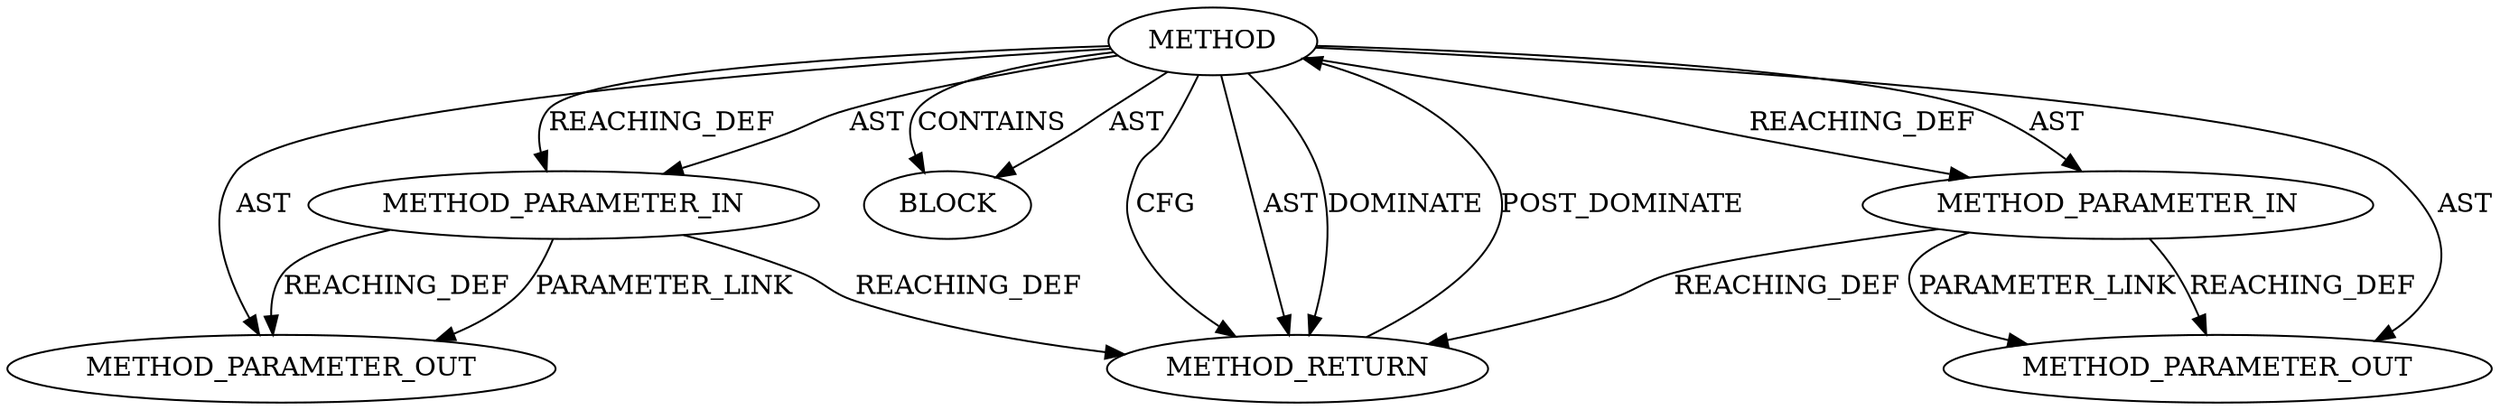 digraph {
  21231 [label=METHOD_PARAMETER_OUT ORDER=2 CODE="struct sk_buff_head *dst" IS_VARIADIC=false COLUMN_NUMBER=51 LINE_NUMBER=201 TYPE_FULL_NAME="sk_buff_head*" EVALUATION_STRATEGY="BY_VALUE" INDEX=2 NAME="dst"]
  412 [label=BLOCK ORDER=3 ARGUMENT_INDEX=-1 CODE="<empty>" TYPE_FULL_NAME="<empty>"]
  409 [label=METHOD COLUMN_NUMBER=5 LINE_NUMBER=201 COLUMN_NUMBER_END=75 IS_EXTERNAL=false SIGNATURE="int tls_strp_msg_hold (tls_strparser*,sk_buff_head*)" NAME="tls_strp_msg_hold" AST_PARENT_TYPE="TYPE_DECL" AST_PARENT_FULL_NAME="tls.h:<global>" ORDER=58 CODE="int tls_strp_msg_hold(struct tls_strparser *strp, struct sk_buff_head *dst);" FULL_NAME="tls_strp_msg_hold" LINE_NUMBER_END=201 FILENAME="tls.h"]
  411 [label=METHOD_PARAMETER_IN ORDER=2 CODE="struct sk_buff_head *dst" IS_VARIADIC=false COLUMN_NUMBER=51 LINE_NUMBER=201 TYPE_FULL_NAME="sk_buff_head*" EVALUATION_STRATEGY="BY_VALUE" INDEX=2 NAME="dst"]
  413 [label=METHOD_RETURN ORDER=4 CODE="RET" COLUMN_NUMBER=5 LINE_NUMBER=201 TYPE_FULL_NAME="int" EVALUATION_STRATEGY="BY_VALUE"]
  21230 [label=METHOD_PARAMETER_OUT ORDER=1 CODE="struct tls_strparser *strp" IS_VARIADIC=false COLUMN_NUMBER=23 LINE_NUMBER=201 TYPE_FULL_NAME="tls_strparser*" EVALUATION_STRATEGY="BY_VALUE" INDEX=1 NAME="strp"]
  410 [label=METHOD_PARAMETER_IN ORDER=1 CODE="struct tls_strparser *strp" IS_VARIADIC=false COLUMN_NUMBER=23 LINE_NUMBER=201 TYPE_FULL_NAME="tls_strparser*" EVALUATION_STRATEGY="BY_VALUE" INDEX=1 NAME="strp"]
  409 -> 21231 [label=AST ]
  409 -> 413 [label=CFG ]
  409 -> 410 [label=REACHING_DEF VARIABLE=""]
  409 -> 412 [label=CONTAINS ]
  411 -> 21231 [label=REACHING_DEF VARIABLE="dst"]
  409 -> 411 [label=REACHING_DEF VARIABLE=""]
  409 -> 413 [label=AST ]
  409 -> 413 [label=DOMINATE ]
  411 -> 413 [label=REACHING_DEF VARIABLE="dst"]
  409 -> 21230 [label=AST ]
  410 -> 413 [label=REACHING_DEF VARIABLE="strp"]
  410 -> 21230 [label=PARAMETER_LINK ]
  409 -> 410 [label=AST ]
  411 -> 21231 [label=PARAMETER_LINK ]
  413 -> 409 [label=POST_DOMINATE ]
  409 -> 411 [label=AST ]
  409 -> 412 [label=AST ]
  410 -> 21230 [label=REACHING_DEF VARIABLE="strp"]
}
